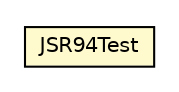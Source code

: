 #!/usr/local/bin/dot
#
# Class diagram 
# Generated by UMLGraph version R5_6_6-8-g8d7759 (http://www.umlgraph.org/)
#

digraph G {
	edge [fontname="Helvetica",fontsize=10,labelfontname="Helvetica",labelfontsize=10];
	node [fontname="Helvetica",fontsize=10,shape=plaintext];
	nodesep=0.25;
	ranksep=0.5;
	// org.dayatang.rule.examples.JSR94Test
	c29913 [label=<<table title="org.dayatang.rule.examples.JSR94Test" border="0" cellborder="1" cellspacing="0" cellpadding="2" port="p" bgcolor="lemonChiffon" href="./JSR94Test.html">
		<tr><td><table border="0" cellspacing="0" cellpadding="1">
<tr><td align="center" balign="center"> JSR94Test </td></tr>
		</table></td></tr>
		</table>>, URL="./JSR94Test.html", fontname="Helvetica", fontcolor="black", fontsize=10.0];
}

